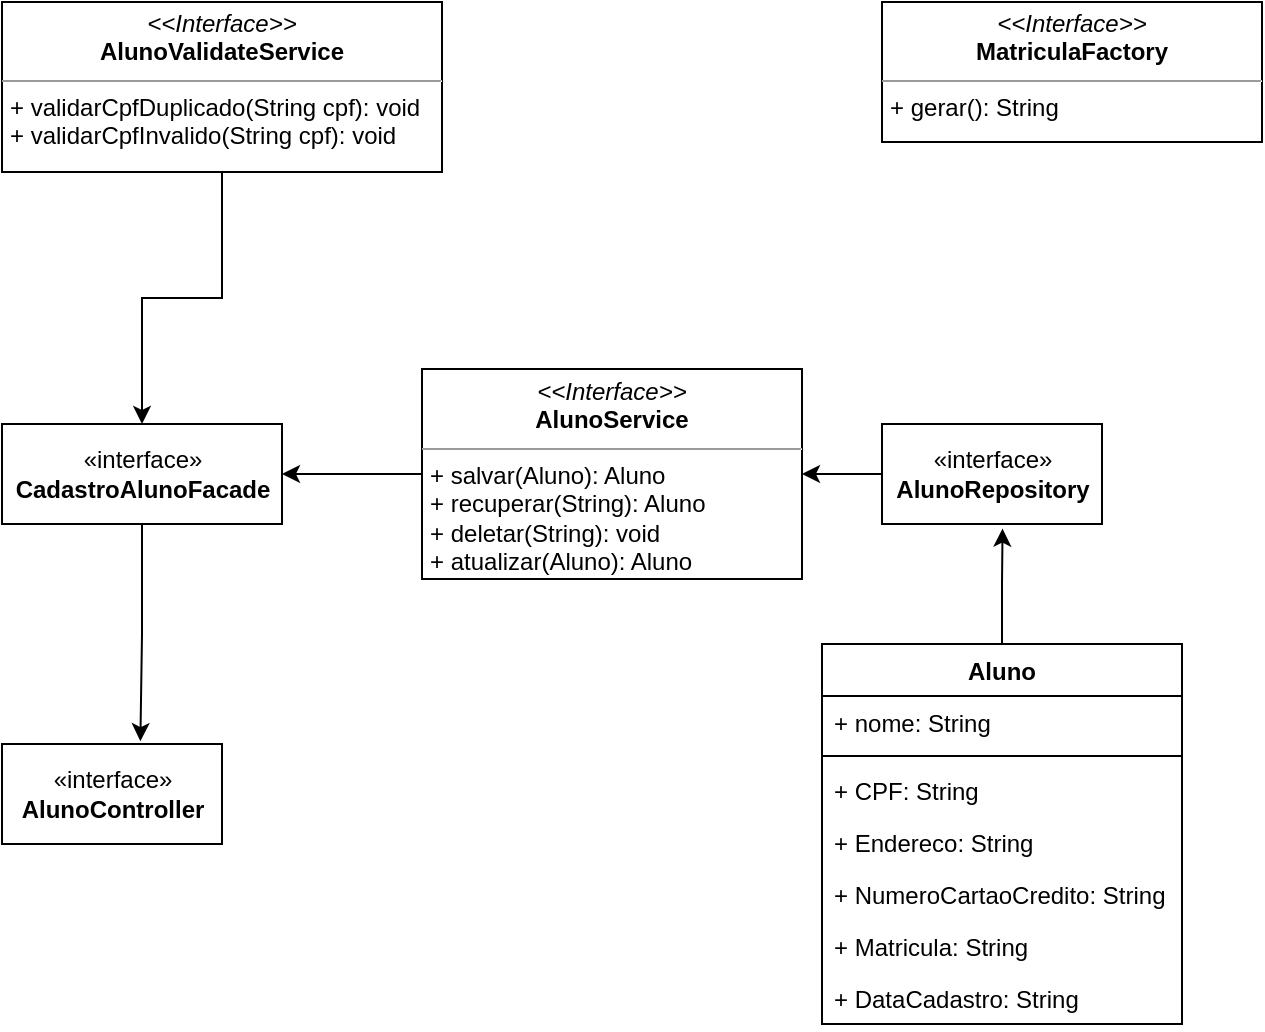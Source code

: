 <mxfile version="20.0.1" type="device"><diagram id="jg9NRs350FS6HMi_mfhT" name="Page-1"><mxGraphModel dx="1146" dy="548" grid="1" gridSize="10" guides="1" tooltips="1" connect="1" arrows="1" fold="1" page="1" pageScale="1" pageWidth="827" pageHeight="1169" math="0" shadow="0"><root><mxCell id="0"/><mxCell id="1" parent="0"/><mxCell id="a-rNwjty-kfadQrbtWe3-4" style="edgeStyle=orthogonalEdgeStyle;rounded=0;orthogonalLoop=1;jettySize=auto;html=1;entryX=0.548;entryY=1.046;entryDx=0;entryDy=0;entryPerimeter=0;" parent="1" source="dUHC6kRCLzXkplHPQ5gk-1" target="dUHC6kRCLzXkplHPQ5gk-15" edge="1"><mxGeometry relative="1" as="geometry"/></mxCell><mxCell id="dUHC6kRCLzXkplHPQ5gk-1" value="Aluno" style="swimlane;fontStyle=1;align=center;verticalAlign=top;childLayout=stackLayout;horizontal=1;startSize=26;horizontalStack=0;resizeParent=1;resizeParentMax=0;resizeLast=0;collapsible=1;marginBottom=0;" parent="1" vertex="1"><mxGeometry x="590" y="456" width="180" height="190" as="geometry"/></mxCell><mxCell id="dUHC6kRCLzXkplHPQ5gk-2" value="+ nome: String" style="text;strokeColor=none;fillColor=none;align=left;verticalAlign=top;spacingLeft=4;spacingRight=4;overflow=hidden;rotatable=0;points=[[0,0.5],[1,0.5]];portConstraint=eastwest;" parent="dUHC6kRCLzXkplHPQ5gk-1" vertex="1"><mxGeometry y="26" width="180" height="26" as="geometry"/></mxCell><mxCell id="dUHC6kRCLzXkplHPQ5gk-3" value="" style="line;strokeWidth=1;fillColor=none;align=left;verticalAlign=middle;spacingTop=-1;spacingLeft=3;spacingRight=3;rotatable=0;labelPosition=right;points=[];portConstraint=eastwest;" parent="dUHC6kRCLzXkplHPQ5gk-1" vertex="1"><mxGeometry y="52" width="180" height="8" as="geometry"/></mxCell><mxCell id="dUHC6kRCLzXkplHPQ5gk-5" value="+ CPF: String" style="text;strokeColor=none;fillColor=none;align=left;verticalAlign=top;spacingLeft=4;spacingRight=4;overflow=hidden;rotatable=0;points=[[0,0.5],[1,0.5]];portConstraint=eastwest;" parent="dUHC6kRCLzXkplHPQ5gk-1" vertex="1"><mxGeometry y="60" width="180" height="26" as="geometry"/></mxCell><mxCell id="dUHC6kRCLzXkplHPQ5gk-6" value="+ Endereco: String" style="text;strokeColor=none;fillColor=none;align=left;verticalAlign=top;spacingLeft=4;spacingRight=4;overflow=hidden;rotatable=0;points=[[0,0.5],[1,0.5]];portConstraint=eastwest;" parent="dUHC6kRCLzXkplHPQ5gk-1" vertex="1"><mxGeometry y="86" width="180" height="26" as="geometry"/></mxCell><mxCell id="dUHC6kRCLzXkplHPQ5gk-7" value="+ NumeroCartaoCredito: String" style="text;strokeColor=none;fillColor=none;align=left;verticalAlign=top;spacingLeft=4;spacingRight=4;overflow=hidden;rotatable=0;points=[[0,0.5],[1,0.5]];portConstraint=eastwest;" parent="dUHC6kRCLzXkplHPQ5gk-1" vertex="1"><mxGeometry y="112" width="180" height="26" as="geometry"/></mxCell><mxCell id="dUHC6kRCLzXkplHPQ5gk-8" value="+ Matricula: String" style="text;strokeColor=none;fillColor=none;align=left;verticalAlign=top;spacingLeft=4;spacingRight=4;overflow=hidden;rotatable=0;points=[[0,0.5],[1,0.5]];portConstraint=eastwest;" parent="dUHC6kRCLzXkplHPQ5gk-1" vertex="1"><mxGeometry y="138" width="180" height="26" as="geometry"/></mxCell><mxCell id="dUHC6kRCLzXkplHPQ5gk-9" value="+ DataCadastro: String" style="text;strokeColor=none;fillColor=none;align=left;verticalAlign=top;spacingLeft=4;spacingRight=4;overflow=hidden;rotatable=0;points=[[0,0.5],[1,0.5]];portConstraint=eastwest;" parent="dUHC6kRCLzXkplHPQ5gk-1" vertex="1"><mxGeometry y="164" width="180" height="26" as="geometry"/></mxCell><mxCell id="dUHC6kRCLzXkplHPQ5gk-18" style="edgeStyle=orthogonalEdgeStyle;rounded=0;orthogonalLoop=1;jettySize=auto;html=1;entryX=1;entryY=0.5;entryDx=0;entryDy=0;" parent="1" source="dUHC6kRCLzXkplHPQ5gk-15" target="a-rNwjty-kfadQrbtWe3-2" edge="1"><mxGeometry relative="1" as="geometry"><mxPoint x="540" y="371" as="targetPoint"/></mxGeometry></mxCell><mxCell id="dUHC6kRCLzXkplHPQ5gk-15" value="«interface»&lt;br&gt;&lt;b&gt;AlunoRepository&lt;/b&gt;" style="html=1;" parent="1" vertex="1"><mxGeometry x="620" y="346" width="110" height="50" as="geometry"/></mxCell><mxCell id="dUHC6kRCLzXkplHPQ5gk-24" style="edgeStyle=orthogonalEdgeStyle;rounded=0;orthogonalLoop=1;jettySize=auto;html=1;entryX=0.629;entryY=-0.028;entryDx=0;entryDy=0;entryPerimeter=0;" parent="1" source="dUHC6kRCLzXkplHPQ5gk-19" target="dUHC6kRCLzXkplHPQ5gk-23" edge="1"><mxGeometry relative="1" as="geometry"/></mxCell><mxCell id="dUHC6kRCLzXkplHPQ5gk-19" value="«interface»&lt;br&gt;&lt;b&gt;CadastroAlunoFacade&lt;/b&gt;" style="html=1;" parent="1" vertex="1"><mxGeometry x="180" y="346" width="140" height="50" as="geometry"/></mxCell><mxCell id="dUHC6kRCLzXkplHPQ5gk-23" value="«interface»&lt;br&gt;&lt;b&gt;AlunoController&lt;/b&gt;" style="html=1;" parent="1" vertex="1"><mxGeometry x="180" y="506" width="110" height="50" as="geometry"/></mxCell><mxCell id="a-rNwjty-kfadQrbtWe3-3" style="edgeStyle=orthogonalEdgeStyle;rounded=0;orthogonalLoop=1;jettySize=auto;html=1;entryX=1;entryY=0.5;entryDx=0;entryDy=0;" parent="1" source="a-rNwjty-kfadQrbtWe3-2" target="dUHC6kRCLzXkplHPQ5gk-19" edge="1"><mxGeometry relative="1" as="geometry"/></mxCell><mxCell id="a-rNwjty-kfadQrbtWe3-2" value="&lt;p style=&quot;margin:0px;margin-top:4px;text-align:center;&quot;&gt;&lt;i&gt;&amp;lt;&amp;lt;Interface&amp;gt;&amp;gt;&lt;/i&gt;&lt;br&gt;&lt;b&gt;AlunoService&lt;/b&gt;&lt;/p&gt;&lt;hr size=&quot;1&quot;&gt;&lt;p style=&quot;margin:0px;margin-left:4px;&quot;&gt;&lt;/p&gt;&lt;p style=&quot;margin:0px;margin-left:4px;&quot;&gt;+ salvar(Aluno): Aluno&lt;br&gt;+ recuperar(String): Aluno&lt;/p&gt;&lt;p style=&quot;margin:0px;margin-left:4px;&quot;&gt;+ deletar(String): void&lt;br&gt;&lt;/p&gt;&lt;p style=&quot;margin:0px;margin-left:4px;&quot;&gt;+ atualizar(Aluno): Aluno&lt;br&gt;&lt;/p&gt;" style="verticalAlign=top;align=left;overflow=fill;fontSize=12;fontFamily=Helvetica;html=1;" parent="1" vertex="1"><mxGeometry x="390" y="318.5" width="190" height="105" as="geometry"/></mxCell><mxCell id="L9ROuDN2j-H9KT95haW0-3" value="&lt;p style=&quot;margin:0px;margin-top:4px;text-align:center;&quot;&gt;&lt;i&gt;&amp;lt;&amp;lt;Interface&amp;gt;&amp;gt;&lt;/i&gt;&lt;br&gt;&lt;b&gt;MatriculaFactory&lt;/b&gt;&lt;/p&gt;&lt;hr size=&quot;1&quot;&gt;&lt;p style=&quot;margin:0px;margin-left:4px;&quot;&gt;+ gerar(): String&lt;br&gt;&lt;/p&gt;" style="verticalAlign=top;align=left;overflow=fill;fontSize=12;fontFamily=Helvetica;html=1;" parent="1" vertex="1"><mxGeometry x="620" y="135" width="190" height="70" as="geometry"/></mxCell><mxCell id="6TD6Ny-FcZaO-Gc18-N7-1" style="edgeStyle=orthogonalEdgeStyle;rounded=0;orthogonalLoop=1;jettySize=auto;html=1;entryX=0.5;entryY=0;entryDx=0;entryDy=0;" edge="1" parent="1" source="fn6AsvGkPfs2RZ_YpxC7-1" target="dUHC6kRCLzXkplHPQ5gk-19"><mxGeometry relative="1" as="geometry"/></mxCell><mxCell id="fn6AsvGkPfs2RZ_YpxC7-1" value="&lt;p style=&quot;margin:0px;margin-top:4px;text-align:center;&quot;&gt;&lt;i&gt;&amp;lt;&amp;lt;Interface&amp;gt;&amp;gt;&lt;/i&gt;&lt;br&gt;&lt;b&gt;AlunoValidateService&lt;/b&gt;&lt;/p&gt;&lt;hr size=&quot;1&quot;&gt;&lt;p style=&quot;margin:0px;margin-left:4px;&quot;&gt;&lt;/p&gt;&lt;p style=&quot;margin:0px;margin-left:4px;&quot;&gt;+ validarCpfDuplicado(String cpf): void&lt;br&gt;+ validarCpfInvalido(String cpf): void&lt;/p&gt;" style="verticalAlign=top;align=left;overflow=fill;fontSize=12;fontFamily=Helvetica;html=1;" parent="1" vertex="1"><mxGeometry x="180" y="135" width="220" height="85" as="geometry"/></mxCell></root></mxGraphModel></diagram></mxfile>